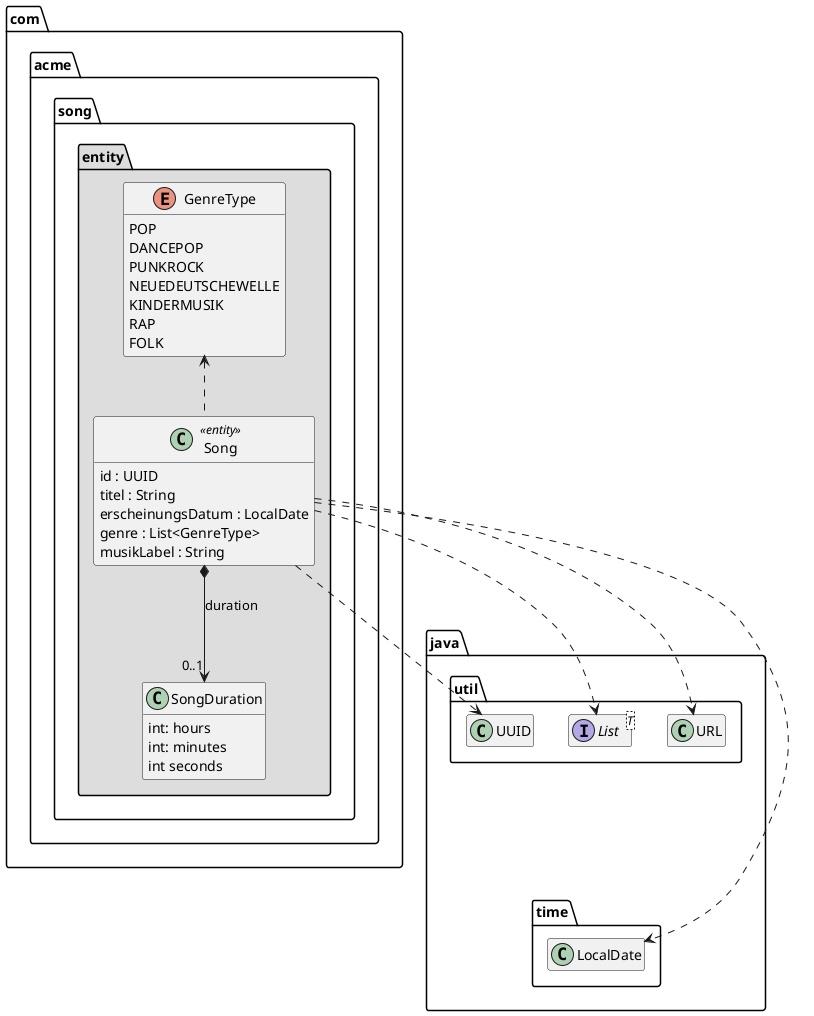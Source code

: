 @startuml Song
skinparam classAttributeIconSize 0

package java {
    package util {
        class UUID
        interface List<T>
        class URL
    }

    package time {
        class LocalDate
    }

    UUID .[hidden].> LocalDate
}

package com.acme.song.entity #DDDDDD {
    class SongDuration {
        int: hours
        int: minutes
        int seconds
    }
    enum GenreType {
        POP
        DANCEPOP
        PUNKROCK
        NEUEDEUTSCHEWELLE
        KINDERMUSIK
        RAP
        FOLK
    }
    class Song << entity >> {
        id : UUID
        titel : String
        erscheinungsDatum : LocalDate
        genre : List<GenreType>
        musikLabel : String
    }
    Song *--> "0..1" SongDuration : duration
    Song .up.> GenreType
    Song ..> UUID
    Song ..> LocalDate
    Song ..> List
    Song ..> URL
}
hide empty members
@enduml
